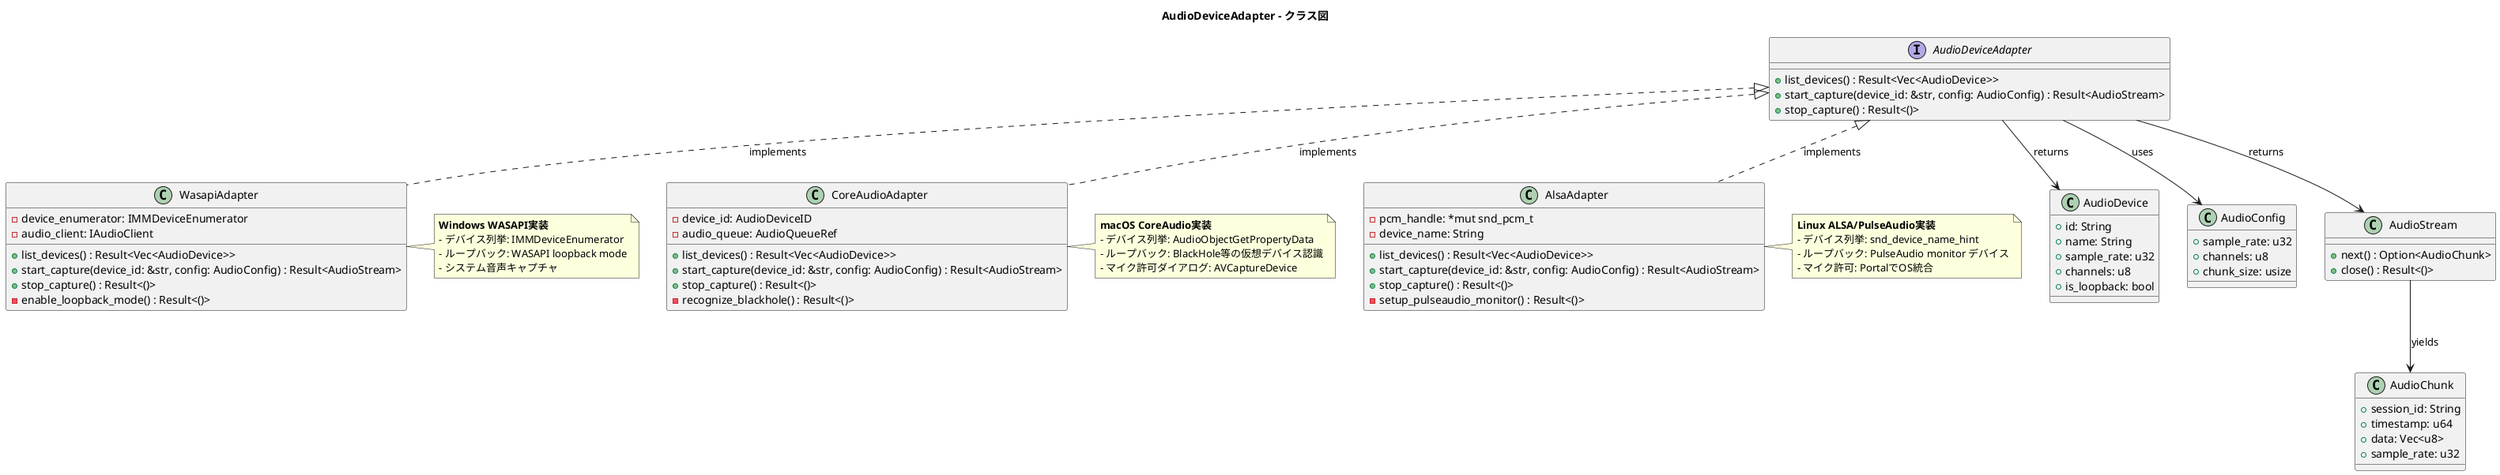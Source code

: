 @startuml CLS-001_Audio-Device-Adapter

title AudioDeviceAdapter - クラス図

interface AudioDeviceAdapter {
  + list_devices() : Result<Vec<AudioDevice>>
  + start_capture(device_id: &str, config: AudioConfig) : Result<AudioStream>
  + stop_capture() : Result<()>
}

class WasapiAdapter {
  - device_enumerator: IMMDeviceEnumerator
  - audio_client: IAudioClient
  + list_devices() : Result<Vec<AudioDevice>>
  + start_capture(device_id: &str, config: AudioConfig) : Result<AudioStream>
  + stop_capture() : Result<()>
  - enable_loopback_mode() : Result<()>
}

class CoreAudioAdapter {
  - device_id: AudioDeviceID
  - audio_queue: AudioQueueRef
  + list_devices() : Result<Vec<AudioDevice>>
  + start_capture(device_id: &str, config: AudioConfig) : Result<AudioStream>
  + stop_capture() : Result<()>
  - recognize_blackhole() : Result<()>
}

class AlsaAdapter {
  - pcm_handle: *mut snd_pcm_t
  - device_name: String
  + list_devices() : Result<Vec<AudioDevice>>
  + start_capture(device_id: &str, config: AudioConfig) : Result<AudioStream>
  + stop_capture() : Result<()>
  - setup_pulseaudio_monitor() : Result<()>
}

class AudioDevice {
  + id: String
  + name: String
  + sample_rate: u32
  + channels: u8
  + is_loopback: bool
}

class AudioConfig {
  + sample_rate: u32
  + channels: u8
  + chunk_size: usize
}

class AudioStream {
  + next() : Option<AudioChunk>
  + close() : Result<()>
}

class AudioChunk {
  + session_id: String
  + timestamp: u64
  + data: Vec<u8>
  + sample_rate: u32
}

AudioDeviceAdapter <|.. WasapiAdapter : implements
AudioDeviceAdapter <|.. CoreAudioAdapter : implements
AudioDeviceAdapter <|.. AlsaAdapter : implements

AudioDeviceAdapter --> AudioDevice : returns
AudioDeviceAdapter --> AudioConfig : uses
AudioDeviceAdapter --> AudioStream : returns
AudioStream --> AudioChunk : yields

note right of WasapiAdapter
  **Windows WASAPI実装**
  - デバイス列挙: IMMDeviceEnumerator
  - ループバック: WASAPI loopback mode
  - システム音声キャプチャ
end note

note right of CoreAudioAdapter
  **macOS CoreAudio実装**
  - デバイス列挙: AudioObjectGetPropertyData
  - ループバック: BlackHole等の仮想デバイス認識
  - マイク許可ダイアログ: AVCaptureDevice
end note

note right of AlsaAdapter
  **Linux ALSA/PulseAudio実装**
  - デバイス列挙: snd_device_name_hint
  - ループバック: PulseAudio monitor デバイス
  - マイク許可: PortalでOS統合
end note

@enduml
